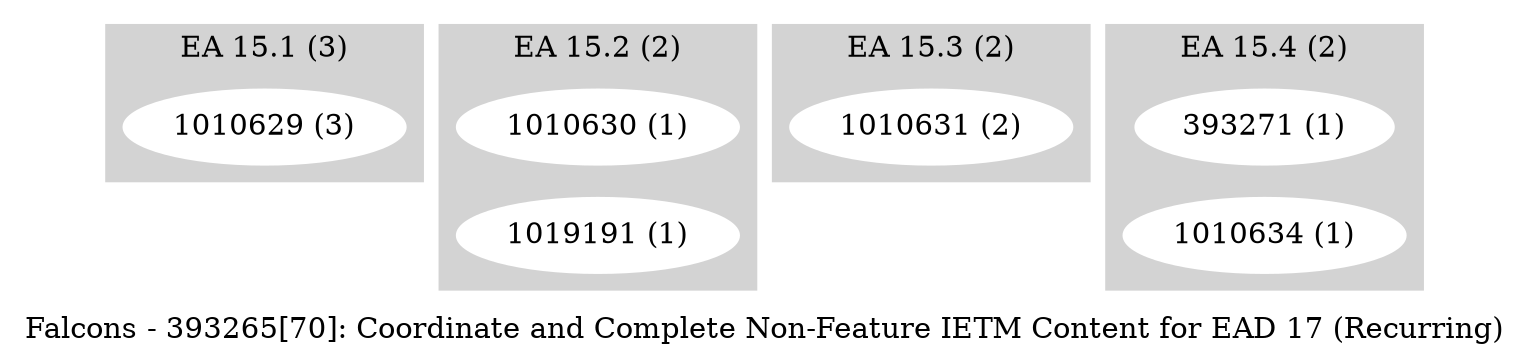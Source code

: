 digraph G {
    label = "Falcons - 393265[70]: Coordinate and Complete Non-Feature IETM Content for EAD 17 (Recurring)";
    ranksep = .1
    subgraph cluster_1 {
        style=filled;
        color=lightgrey;
        node [style=filled,color=white];
        "1010629 (3)"
        ;
        label = "EA 15.1 (3)";
    }
    subgraph cluster_2 {
        style=filled;
        color=lightgrey;
        node [style=filled,color=white];
        "1010630 (1)" ->       
        "1019191 (1)"
        [style=invis];
        label = "EA 15.2 (2)";
    }
    subgraph cluster_3 {
        style=filled;
        color=lightgrey;
        node [style=filled,color=white];
        "1010631 (2)"
        ;
        label = "EA 15.3 (2)";
    }
    subgraph cluster_4 {
        style=filled;
        color=lightgrey;
        node [style=filled,color=white];
        "393271 (1)" ->       
        "1010634 (1)"
        [style=invis];
        label = "EA 15.4 (2)";
    }
}
